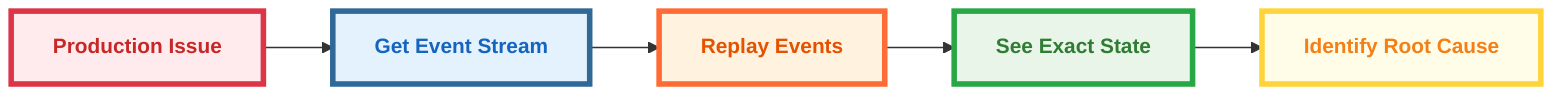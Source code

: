 graph LR
    A[Production Issue<br/>] --> B[Get Event Stream<br/>]
    B --> C[Replay Events<br/>]
    C --> D[See Exact State<br/>]
    D --> E[Identify Root Cause<br/>]

    style A fill:#FFEBEE,stroke:#DC3545,stroke-width:4px,color:#C62828,font-weight:bold,font-size:15px,font-family:sans-serif
    style B fill:#E3F2FD,stroke:#306998,stroke-width:4px,color:#1565C0,font-weight:bold,font-size:15px,font-family:sans-serif
    style C fill:#FFF3E0,stroke:#FF6B35,stroke-width:4px,color:#E65100,font-weight:bold,font-size:15px,font-family:sans-serif
    style D fill:#E8F5E8,stroke:#28A745,stroke-width:4px,color:#2E7D32,font-weight:bold,font-size:15px,font-family:sans-serif
    style E fill:#FFFDE7,stroke:#FFD43B,stroke-width:4px,color:#F57F17,font-weight:bold,font-size:15px,font-family:sans-serif